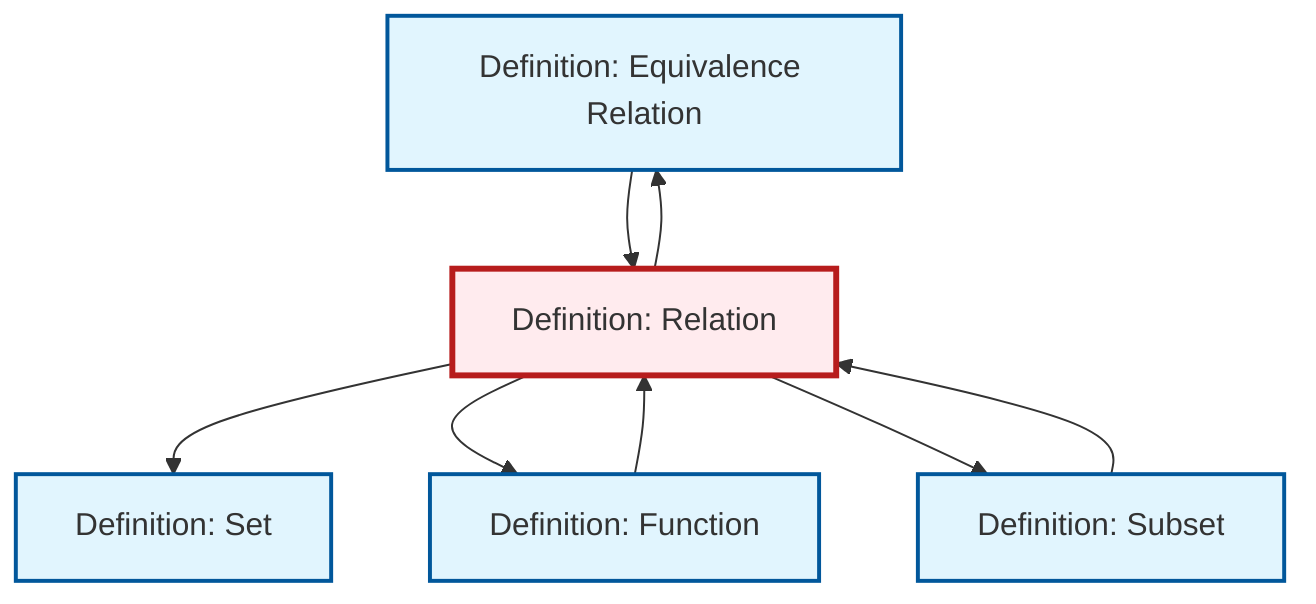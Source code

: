 graph TD
    classDef definition fill:#e1f5fe,stroke:#01579b,stroke-width:2px
    classDef theorem fill:#f3e5f5,stroke:#4a148c,stroke-width:2px
    classDef axiom fill:#fff3e0,stroke:#e65100,stroke-width:2px
    classDef example fill:#e8f5e9,stroke:#1b5e20,stroke-width:2px
    classDef current fill:#ffebee,stroke:#b71c1c,stroke-width:3px
    def-set["Definition: Set"]:::definition
    def-equivalence-relation["Definition: Equivalence Relation"]:::definition
    def-relation["Definition: Relation"]:::definition
    def-function["Definition: Function"]:::definition
    def-subset["Definition: Subset"]:::definition
    def-relation --> def-equivalence-relation
    def-relation --> def-set
    def-function --> def-relation
    def-relation --> def-function
    def-subset --> def-relation
    def-equivalence-relation --> def-relation
    def-relation --> def-subset
    class def-relation current